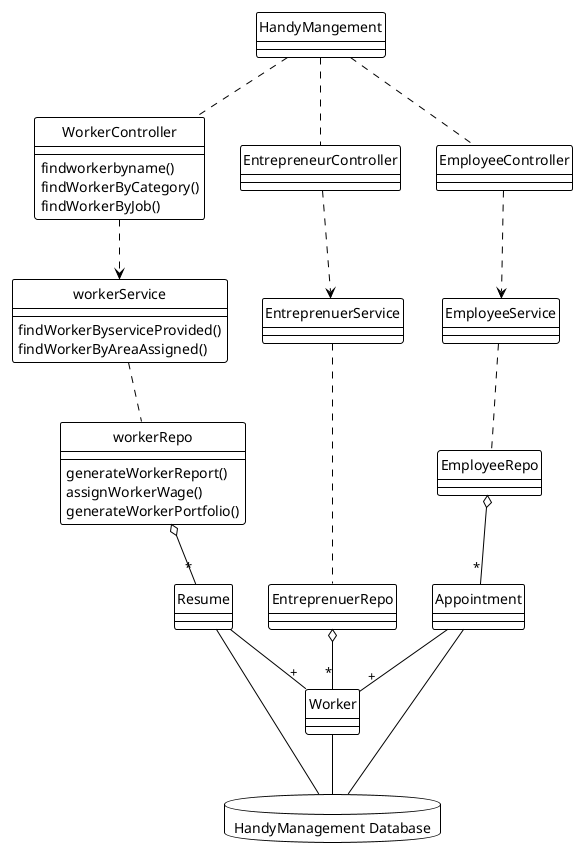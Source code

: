 @startuml Handy Mangement
skinparam style Strictuml

!theme plain


class HandyMangement {

}


class WorkerController {
   findworkerbyname()
   findWorkerByCategory()
   findWorkerByJob()

    
}

class EntrepreneurController {
   
}

class EmployeeController {

}

class workerService{
   findWorkerByserviceProvided()
   findWorkerByAreaAssigned()

}
class workerRepo{
   generateWorkerReport()
   assignWorkerWage()
   generateWorkerPortfolio()
}

class EmployeeService{}
class EmployeeRepo{}

class EntreprenuerService{}
class EntreprenuerRepo{}

database "HandyManagement Database"{
}


HandyMangement .. WorkerController
HandyMangement .. EntrepreneurController
HandyMangement .. EmployeeController


WorkerController ..> workerService
EntrepreneurController ..> EntreprenuerService
EmployeeController ..> EmployeeService


workerService .. workerRepo
EmployeeService .. EmployeeRepo
EntreprenuerService .. EntreprenuerRepo

workerRepo o--"*" Resume 
EntreprenuerRepo o--"*" Worker 

EmployeeRepo o--"*" Appointment 
Appointment --"+" Worker

Resume --"+" Worker

Worker -- "HandyManagement Database"
Appointment -- "HandyManagement Database"
Resume -- "HandyManagement Database"





@enduml
